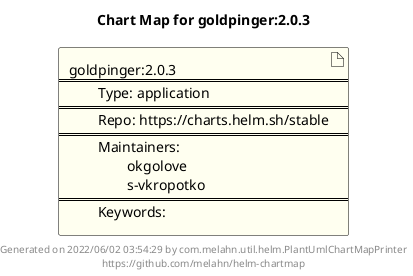 @startuml
skinparam linetype ortho
skinparam backgroundColor white
skinparam usecaseBorderColor black
skinparam usecaseArrowColor LightSlateGray
skinparam artifactBorderColor black
skinparam artifactArrowColor LightSlateGray

title Chart Map for goldpinger:2.0.3

'There is one referenced Helm Chart
artifact "goldpinger:2.0.3\n====\n\tType: application\n====\n\tRepo: https://charts.helm.sh/stable\n====\n\tMaintainers: \n\t\tokgolove\n\t\ts-vkropotko\n====\n\tKeywords: " as goldpinger_2_0_3 #Ivory

'There are 0 referenced Docker Images

'Chart Dependencies

center footer Generated on 2022/06/02 03:54:29 by com.melahn.util.helm.PlantUmlChartMapPrinter\nhttps://github.com/melahn/helm-chartmap
@enduml
